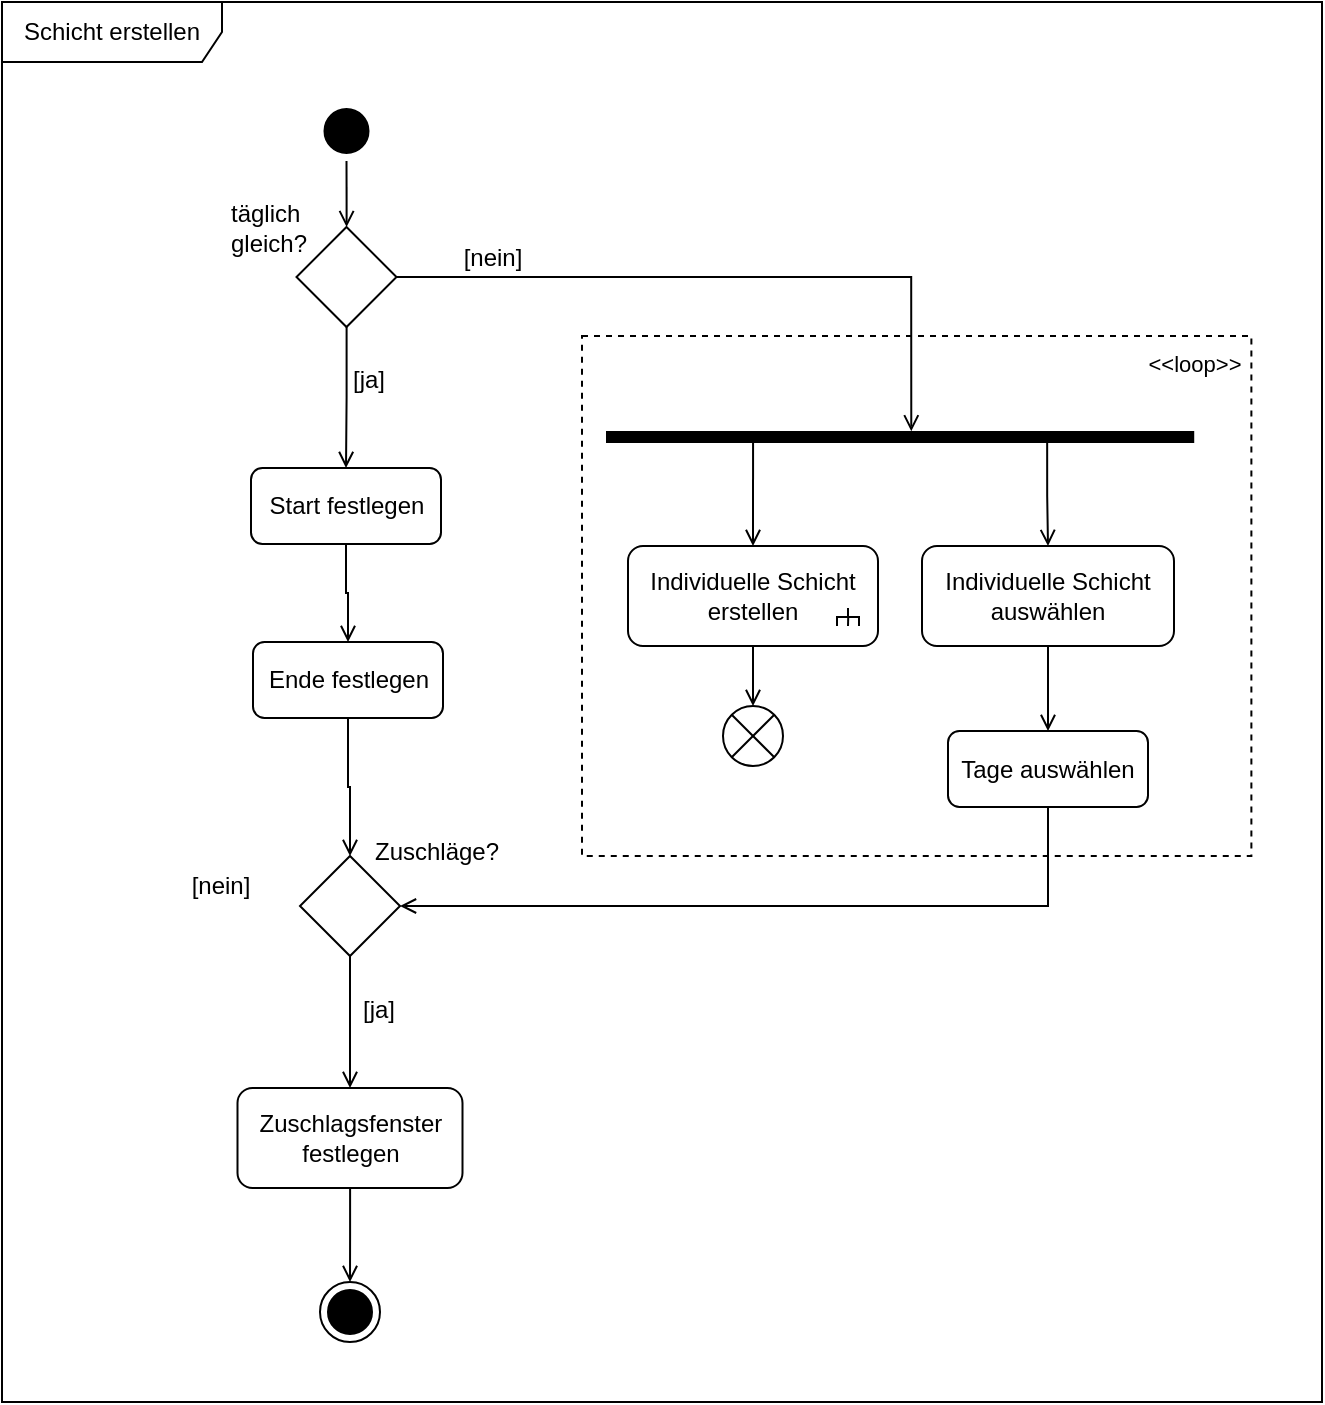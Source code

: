 <mxfile version="24.4.4" type="device">
  <diagram name="Seite-1" id="ijxSJY4iW0NVXkuyTtQ2">
    <mxGraphModel dx="1436" dy="727" grid="1" gridSize="10" guides="1" tooltips="1" connect="1" arrows="1" fold="1" page="1" pageScale="1" pageWidth="840" pageHeight="1000" math="0" shadow="0">
      <root>
        <mxCell id="0" />
        <mxCell id="1" parent="0" />
        <mxCell id="voA5N1quLIx8qBJNOCc8-8" value="" style="fontStyle=0;dashed=1;html=1;whiteSpace=wrap;fontFamily=Helvetica;fontSize=11;fontColor=default;labelBackgroundColor=none;textOpacity=0;fillColor=none;" vertex="1" parent="1">
          <mxGeometry x="420" y="207" width="334.69" height="260" as="geometry" />
        </mxCell>
        <mxCell id="tlcZT1eQ2LUNHYH_i1Qd-1" value="Schicht erstellen" style="shape=umlFrame;whiteSpace=wrap;html=1;pointerEvents=0;width=110;height=30;" parent="1" vertex="1">
          <mxGeometry x="130" y="40" width="660" height="700" as="geometry" />
        </mxCell>
        <mxCell id="tlcZT1eQ2LUNHYH_i1Qd-50" style="edgeStyle=orthogonalEdgeStyle;rounded=0;orthogonalLoop=1;jettySize=auto;html=1;endArrow=open;endFill=0;" parent="1" source="tlcZT1eQ2LUNHYH_i1Qd-2" target="tlcZT1eQ2LUNHYH_i1Qd-7" edge="1">
          <mxGeometry relative="1" as="geometry" />
        </mxCell>
        <mxCell id="tlcZT1eQ2LUNHYH_i1Qd-2" value="" style="ellipse;html=1;shape=startState;fillColor=#000000;strokeColor=#000000;" parent="1" vertex="1">
          <mxGeometry x="287.25" y="89.5" width="30" height="30" as="geometry" />
        </mxCell>
        <mxCell id="tlcZT1eQ2LUNHYH_i1Qd-16" style="edgeStyle=orthogonalEdgeStyle;rounded=0;orthogonalLoop=1;jettySize=auto;html=1;entryX=0.5;entryY=0;entryDx=0;entryDy=0;endArrow=open;endFill=0;" parent="1" source="tlcZT1eQ2LUNHYH_i1Qd-6" target="tlcZT1eQ2LUNHYH_i1Qd-11" edge="1">
          <mxGeometry relative="1" as="geometry" />
        </mxCell>
        <mxCell id="tlcZT1eQ2LUNHYH_i1Qd-6" value="Start festlegen" style="rounded=1;whiteSpace=wrap;html=1;" parent="1" vertex="1">
          <mxGeometry x="254.5" y="273" width="95" height="38" as="geometry" />
        </mxCell>
        <mxCell id="tlcZT1eQ2LUNHYH_i1Qd-8" style="edgeStyle=orthogonalEdgeStyle;rounded=0;orthogonalLoop=1;jettySize=auto;html=1;entryX=0.5;entryY=0;entryDx=0;entryDy=0;endArrow=open;endFill=0;" parent="1" source="tlcZT1eQ2LUNHYH_i1Qd-7" target="tlcZT1eQ2LUNHYH_i1Qd-6" edge="1">
          <mxGeometry relative="1" as="geometry" />
        </mxCell>
        <mxCell id="tlcZT1eQ2LUNHYH_i1Qd-22" style="edgeStyle=orthogonalEdgeStyle;rounded=0;orthogonalLoop=1;jettySize=auto;html=1;entryX=0.519;entryY=0.217;entryDx=0;entryDy=0;endArrow=open;endFill=0;entryPerimeter=0;" parent="1" source="tlcZT1eQ2LUNHYH_i1Qd-7" target="voA5N1quLIx8qBJNOCc8-2" edge="1">
          <mxGeometry relative="1" as="geometry">
            <mxPoint x="540" y="210.5" as="targetPoint" />
          </mxGeometry>
        </mxCell>
        <mxCell id="tlcZT1eQ2LUNHYH_i1Qd-7" value="" style="rhombus;whiteSpace=wrap;html=1;" parent="1" vertex="1">
          <mxGeometry x="277.25" y="152.5" width="50" height="50" as="geometry" />
        </mxCell>
        <mxCell id="tlcZT1eQ2LUNHYH_i1Qd-10" value="täglich&amp;nbsp;&lt;div&gt;gleich?&lt;/div&gt;" style="text;html=1;align=center;verticalAlign=middle;resizable=0;points=[];autosize=1;strokeColor=none;fillColor=none;" parent="1" vertex="1">
          <mxGeometry x="233" y="132.5" width="60" height="40" as="geometry" />
        </mxCell>
        <mxCell id="aRmx6RTmCWR96EIn4hH9-3" style="edgeStyle=orthogonalEdgeStyle;rounded=0;orthogonalLoop=1;jettySize=auto;html=1;endArrow=open;endFill=0;" parent="1" source="tlcZT1eQ2LUNHYH_i1Qd-11" target="tlcZT1eQ2LUNHYH_i1Qd-13" edge="1">
          <mxGeometry relative="1" as="geometry" />
        </mxCell>
        <mxCell id="tlcZT1eQ2LUNHYH_i1Qd-11" value="Ende festlegen" style="rounded=1;whiteSpace=wrap;html=1;" parent="1" vertex="1">
          <mxGeometry x="255.5" y="360" width="95" height="38" as="geometry" />
        </mxCell>
        <mxCell id="voA5N1quLIx8qBJNOCc8-9" style="edgeStyle=orthogonalEdgeStyle;rounded=0;orthogonalLoop=1;jettySize=auto;html=1;entryX=0.5;entryY=0;entryDx=0;entryDy=0;strokeColor=default;align=center;verticalAlign=middle;fontFamily=Helvetica;fontSize=11;fontColor=default;labelBackgroundColor=default;endArrow=open;endFill=0;" edge="1" parent="1" source="tlcZT1eQ2LUNHYH_i1Qd-12" target="tlcZT1eQ2LUNHYH_i1Qd-32">
          <mxGeometry relative="1" as="geometry" />
        </mxCell>
        <mxCell id="tlcZT1eQ2LUNHYH_i1Qd-12" value="Zuschlagsf&lt;span style=&quot;background-color: initial;&quot;&gt;enster festlegen&lt;/span&gt;" style="rounded=1;whiteSpace=wrap;html=1;" parent="1" vertex="1">
          <mxGeometry x="247.75" y="583" width="112.5" height="50" as="geometry" />
        </mxCell>
        <mxCell id="tlcZT1eQ2LUNHYH_i1Qd-15" style="edgeStyle=orthogonalEdgeStyle;rounded=0;orthogonalLoop=1;jettySize=auto;html=1;entryX=0.5;entryY=0;entryDx=0;entryDy=0;endArrow=open;endFill=0;exitX=0.5;exitY=1;exitDx=0;exitDy=0;" parent="1" source="tlcZT1eQ2LUNHYH_i1Qd-13" target="tlcZT1eQ2LUNHYH_i1Qd-12" edge="1">
          <mxGeometry relative="1" as="geometry" />
        </mxCell>
        <mxCell id="tlcZT1eQ2LUNHYH_i1Qd-13" value="" style="rhombus;whiteSpace=wrap;html=1;" parent="1" vertex="1">
          <mxGeometry x="279" y="467" width="50" height="50" as="geometry" />
        </mxCell>
        <mxCell id="voA5N1quLIx8qBJNOCc8-7" style="edgeStyle=orthogonalEdgeStyle;rounded=0;orthogonalLoop=1;jettySize=auto;html=1;exitX=0.5;exitY=1;exitDx=0;exitDy=0;entryX=0.5;entryY=0;entryDx=0;entryDy=0;strokeColor=default;align=center;verticalAlign=middle;fontFamily=Helvetica;fontSize=11;fontColor=default;labelBackgroundColor=default;endArrow=open;endFill=0;" edge="1" parent="1" source="tlcZT1eQ2LUNHYH_i1Qd-21" target="voA5N1quLIx8qBJNOCc8-6">
          <mxGeometry relative="1" as="geometry" />
        </mxCell>
        <mxCell id="tlcZT1eQ2LUNHYH_i1Qd-21" value="Individuelle Schicht erstellen" style="rounded=1;whiteSpace=wrap;html=1;" parent="1" vertex="1">
          <mxGeometry x="443" y="312" width="125" height="50" as="geometry" />
        </mxCell>
        <mxCell id="tlcZT1eQ2LUNHYH_i1Qd-23" value="Zuschläge?" style="text;html=1;align=center;verticalAlign=middle;resizable=0;points=[];autosize=1;strokeColor=none;fillColor=none;" parent="1" vertex="1">
          <mxGeometry x="302" y="450" width="90" height="30" as="geometry" />
        </mxCell>
        <mxCell id="tlcZT1eQ2LUNHYH_i1Qd-29" value="[nein]" style="text;html=1;align=center;verticalAlign=middle;resizable=0;points=[];autosize=1;strokeColor=none;fillColor=none;" parent="1" vertex="1">
          <mxGeometry x="349.5" y="152.5" width="50" height="30" as="geometry" />
        </mxCell>
        <mxCell id="tlcZT1eQ2LUNHYH_i1Qd-30" value="[ja]" style="text;html=1;align=center;verticalAlign=middle;resizable=0;points=[];autosize=1;strokeColor=none;fillColor=none;" parent="1" vertex="1">
          <mxGeometry x="293" y="213.5" width="40" height="30" as="geometry" />
        </mxCell>
        <mxCell id="tlcZT1eQ2LUNHYH_i1Qd-32" value="" style="ellipse;html=1;shape=endState;fillColor=strokeColor;" parent="1" vertex="1">
          <mxGeometry x="289" y="680" width="30" height="30" as="geometry" />
        </mxCell>
        <mxCell id="tlcZT1eQ2LUNHYH_i1Qd-34" value="[ja]" style="text;html=1;align=center;verticalAlign=middle;resizable=0;points=[];autosize=1;strokeColor=none;fillColor=none;" parent="1" vertex="1">
          <mxGeometry x="298" y="529" width="40" height="30" as="geometry" />
        </mxCell>
        <mxCell id="tlcZT1eQ2LUNHYH_i1Qd-35" value="[nein]" style="text;html=1;align=center;verticalAlign=middle;resizable=0;points=[];autosize=1;strokeColor=none;fillColor=none;" parent="1" vertex="1">
          <mxGeometry x="214" y="467" width="50" height="30" as="geometry" />
        </mxCell>
        <mxCell id="tlcZT1eQ2LUNHYH_i1Qd-52" style="edgeStyle=orthogonalEdgeStyle;rounded=0;orthogonalLoop=1;jettySize=auto;html=1;entryX=0.5;entryY=0;entryDx=0;entryDy=0;endArrow=open;endFill=0;exitX=0.5;exitY=1;exitDx=0;exitDy=0;" parent="1" target="tlcZT1eQ2LUNHYH_i1Qd-51" edge="1" source="tlcZT1eQ2LUNHYH_i1Qd-41">
          <mxGeometry relative="1" as="geometry">
            <mxPoint x="592.98" y="482" as="sourcePoint" />
          </mxGeometry>
        </mxCell>
        <mxCell id="tlcZT1eQ2LUNHYH_i1Qd-41" value="Individuelle Schicht auswählen" style="rounded=1;whiteSpace=wrap;html=1;" parent="1" vertex="1">
          <mxGeometry x="590" y="312" width="126" height="50" as="geometry" />
        </mxCell>
        <mxCell id="tlcZT1eQ2LUNHYH_i1Qd-51" value="Tage auswählen" style="rounded=1;whiteSpace=wrap;html=1;" parent="1" vertex="1">
          <mxGeometry x="603" y="404.5" width="100" height="38" as="geometry" />
        </mxCell>
        <mxCell id="tlcZT1eQ2LUNHYH_i1Qd-54" style="edgeStyle=orthogonalEdgeStyle;rounded=0;orthogonalLoop=1;jettySize=auto;html=1;entryX=1;entryY=0.5;entryDx=0;entryDy=0;endArrow=open;endFill=0;exitX=0.5;exitY=1;exitDx=0;exitDy=0;" parent="1" source="tlcZT1eQ2LUNHYH_i1Qd-51" target="tlcZT1eQ2LUNHYH_i1Qd-13" edge="1">
          <mxGeometry relative="1" as="geometry">
            <mxPoint x="611" y="539.5" as="targetPoint" />
          </mxGeometry>
        </mxCell>
        <mxCell id="aRmx6RTmCWR96EIn4hH9-4" value="" style="strokeWidth=1;html=1;shape=mxgraph.flowchart.annotation_2;align=left;labelPosition=right;pointerEvents=1;rotation=90;" parent="1" vertex="1">
          <mxGeometry x="548.5" y="342" width="9" height="11" as="geometry" />
        </mxCell>
        <mxCell id="aRmx6RTmCWR96EIn4hH9-5" value="" style="endArrow=none;html=1;rounded=0;entryX=0.519;entryY=0.49;entryDx=0;entryDy=0;entryPerimeter=0;exitX=1;exitY=0.5;exitDx=0;exitDy=0;exitPerimeter=0;strokeWidth=1;" parent="1" source="aRmx6RTmCWR96EIn4hH9-4" target="aRmx6RTmCWR96EIn4hH9-4" edge="1">
          <mxGeometry width="50" height="50" relative="1" as="geometry">
            <mxPoint x="109" y="472" as="sourcePoint" />
            <mxPoint x="172" y="502" as="targetPoint" />
          </mxGeometry>
        </mxCell>
        <mxCell id="voA5N1quLIx8qBJNOCc8-3" style="edgeStyle=orthogonalEdgeStyle;rounded=0;orthogonalLoop=1;jettySize=auto;html=1;exitX=0.25;exitY=0.5;exitDx=0;exitDy=0;exitPerimeter=0;entryX=0.5;entryY=0;entryDx=0;entryDy=0;strokeColor=default;align=center;verticalAlign=middle;fontFamily=Helvetica;fontSize=11;fontColor=default;labelBackgroundColor=default;endArrow=open;endFill=0;" edge="1" parent="1" source="voA5N1quLIx8qBJNOCc8-2" target="tlcZT1eQ2LUNHYH_i1Qd-21">
          <mxGeometry relative="1" as="geometry" />
        </mxCell>
        <mxCell id="voA5N1quLIx8qBJNOCc8-4" style="edgeStyle=orthogonalEdgeStyle;rounded=0;orthogonalLoop=1;jettySize=auto;html=1;exitX=0.75;exitY=0.5;exitDx=0;exitDy=0;exitPerimeter=0;entryX=0.5;entryY=0;entryDx=0;entryDy=0;strokeColor=default;align=center;verticalAlign=middle;fontFamily=Helvetica;fontSize=11;fontColor=default;labelBackgroundColor=default;endArrow=open;endFill=0;" edge="1" parent="1" source="voA5N1quLIx8qBJNOCc8-2" target="tlcZT1eQ2LUNHYH_i1Qd-41">
          <mxGeometry relative="1" as="geometry" />
        </mxCell>
        <mxCell id="voA5N1quLIx8qBJNOCc8-2" value="" style="shape=line;html=1;strokeWidth=6;strokeColor=#000000;fillColor=#000000;fontFamily=Helvetica;fontSize=11;fontColor=default;labelBackgroundColor=default;" vertex="1" parent="1">
          <mxGeometry x="432" y="252.5" width="294.11" height="10" as="geometry" />
        </mxCell>
        <mxCell id="voA5N1quLIx8qBJNOCc8-6" value="" style="shape=sumEllipse;perimeter=ellipsePerimeter;html=1;backgroundOutline=1;fontFamily=Helvetica;fontSize=11;fontColor=default;labelBackgroundColor=default;" vertex="1" parent="1">
          <mxGeometry x="490.5" y="392" width="30" height="30" as="geometry" />
        </mxCell>
        <mxCell id="voA5N1quLIx8qBJNOCc8-10" value="&amp;lt;&amp;lt;loop&amp;gt;&amp;gt;" style="text;html=1;align=center;verticalAlign=middle;resizable=0;points=[];autosize=1;strokeColor=none;fillColor=none;fontFamily=Helvetica;fontSize=11;fontColor=default;labelBackgroundColor=default;" vertex="1" parent="1">
          <mxGeometry x="691" y="205.5" width="70" height="30" as="geometry" />
        </mxCell>
      </root>
    </mxGraphModel>
  </diagram>
</mxfile>
